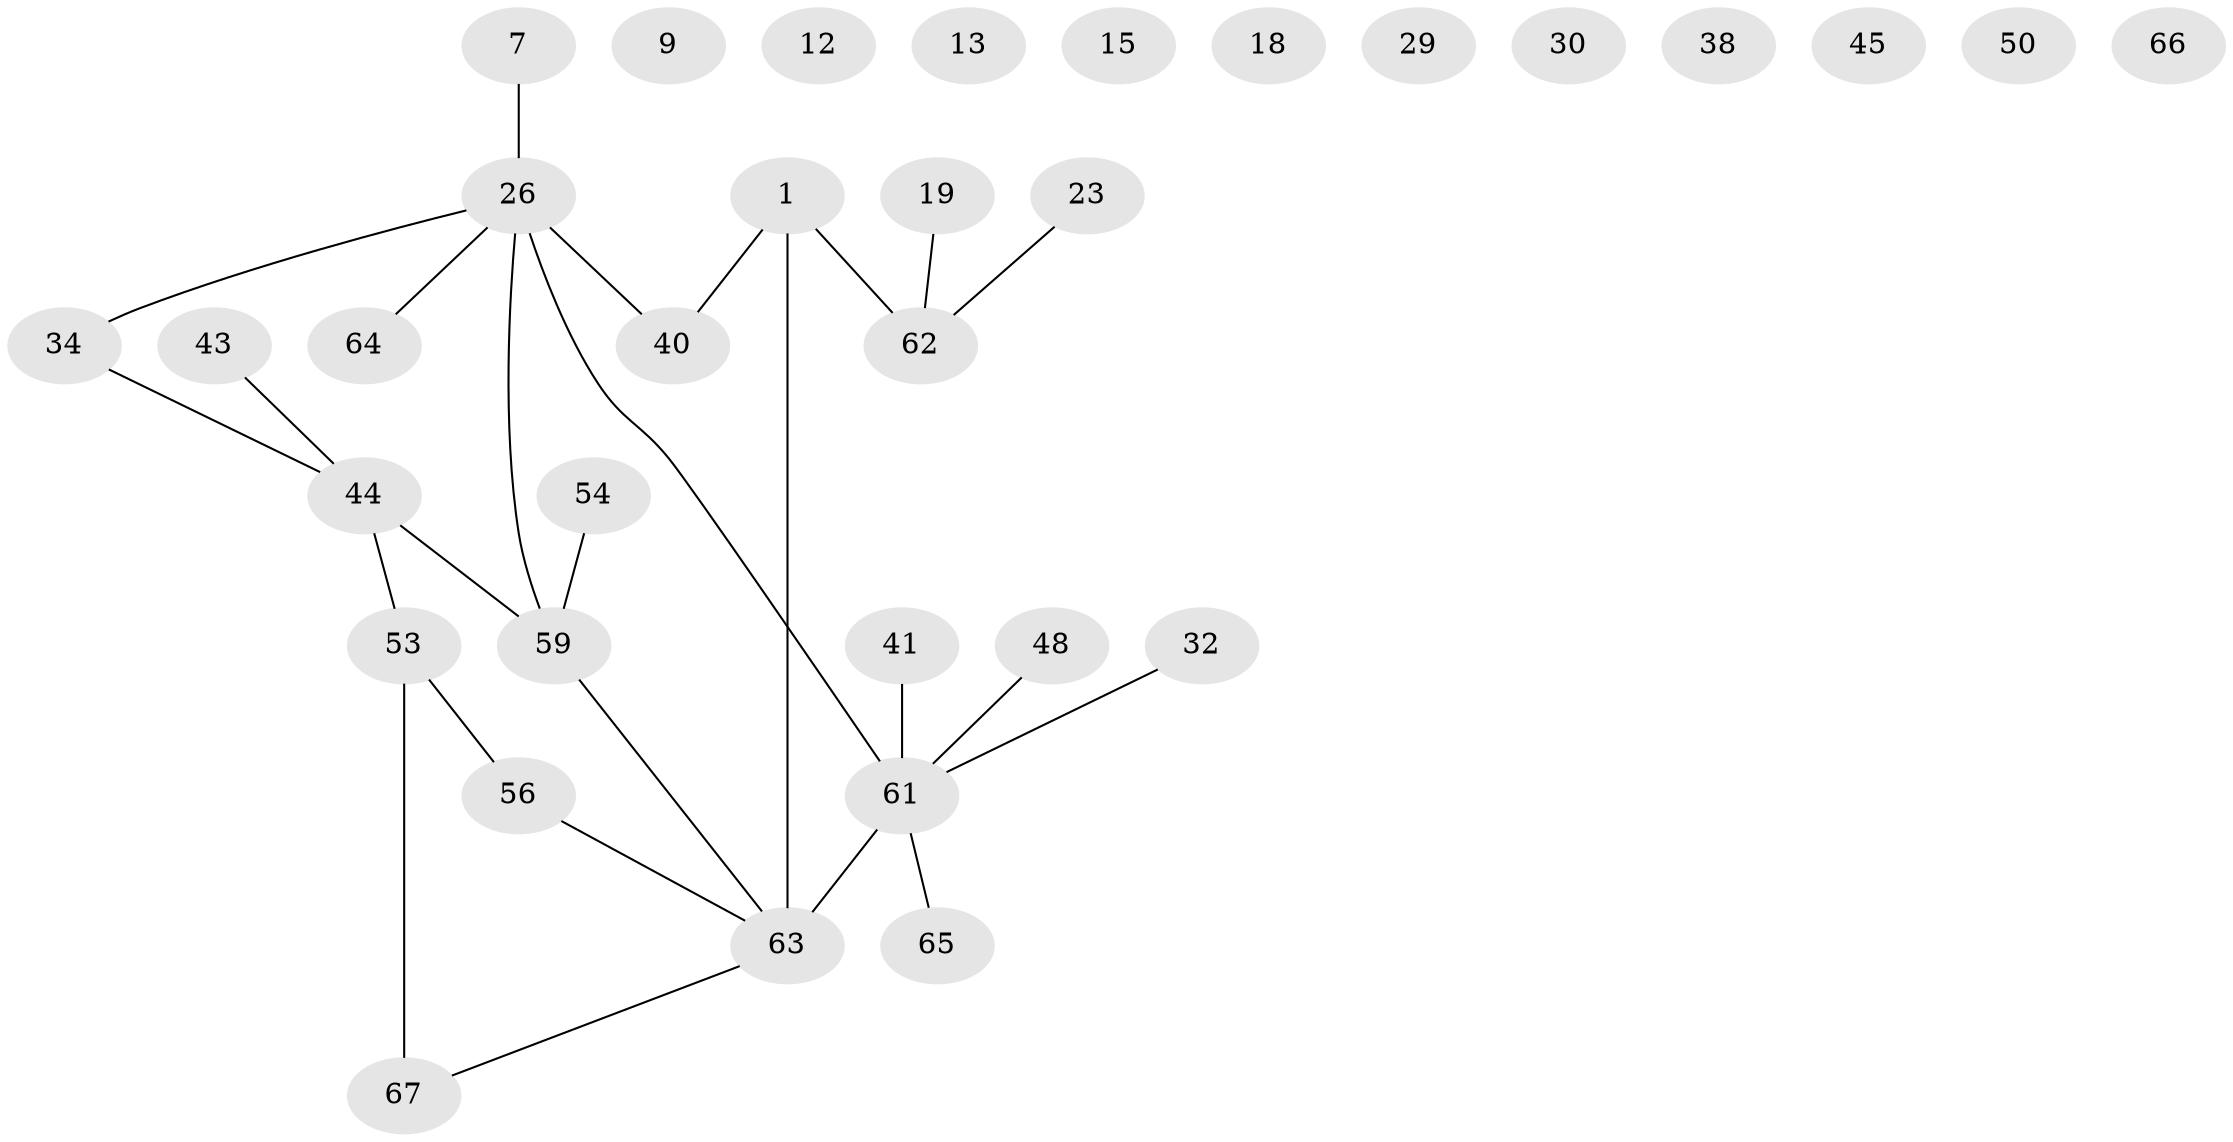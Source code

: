 // original degree distribution, {5: 0.08955223880597014, 1: 0.23880597014925373, 2: 0.26865671641791045, 0: 0.16417910447761194, 3: 0.14925373134328357, 4: 0.08955223880597014}
// Generated by graph-tools (version 1.1) at 2025/39/03/09/25 04:39:38]
// undirected, 33 vertices, 26 edges
graph export_dot {
graph [start="1"]
  node [color=gray90,style=filled];
  1;
  7;
  9;
  12;
  13;
  15;
  18;
  19;
  23;
  26 [super="+20+25+2"];
  29;
  30;
  32 [super="+21"];
  34 [super="+4"];
  38;
  40;
  41;
  43 [super="+22+37"];
  44;
  45;
  48;
  50;
  53;
  54 [super="+52"];
  56 [super="+27+5"];
  59 [super="+39"];
  61 [super="+60"];
  62 [super="+57"];
  63 [super="+51+58+42"];
  64;
  65 [super="+10"];
  66;
  67 [super="+47"];
  1 -- 40;
  1 -- 62 [weight=2];
  1 -- 63 [weight=2];
  7 -- 26;
  19 -- 62;
  23 -- 62;
  26 -- 40 [weight=2];
  26 -- 61;
  26 -- 64;
  26 -- 34;
  26 -- 59;
  32 -- 61;
  34 -- 44;
  41 -- 61;
  43 -- 44;
  44 -- 53;
  44 -- 59 [weight=2];
  48 -- 61;
  53 -- 56 [weight=2];
  53 -- 67 [weight=2];
  54 -- 59;
  56 -- 63;
  59 -- 63;
  61 -- 63 [weight=3];
  61 -- 65;
  63 -- 67;
}
